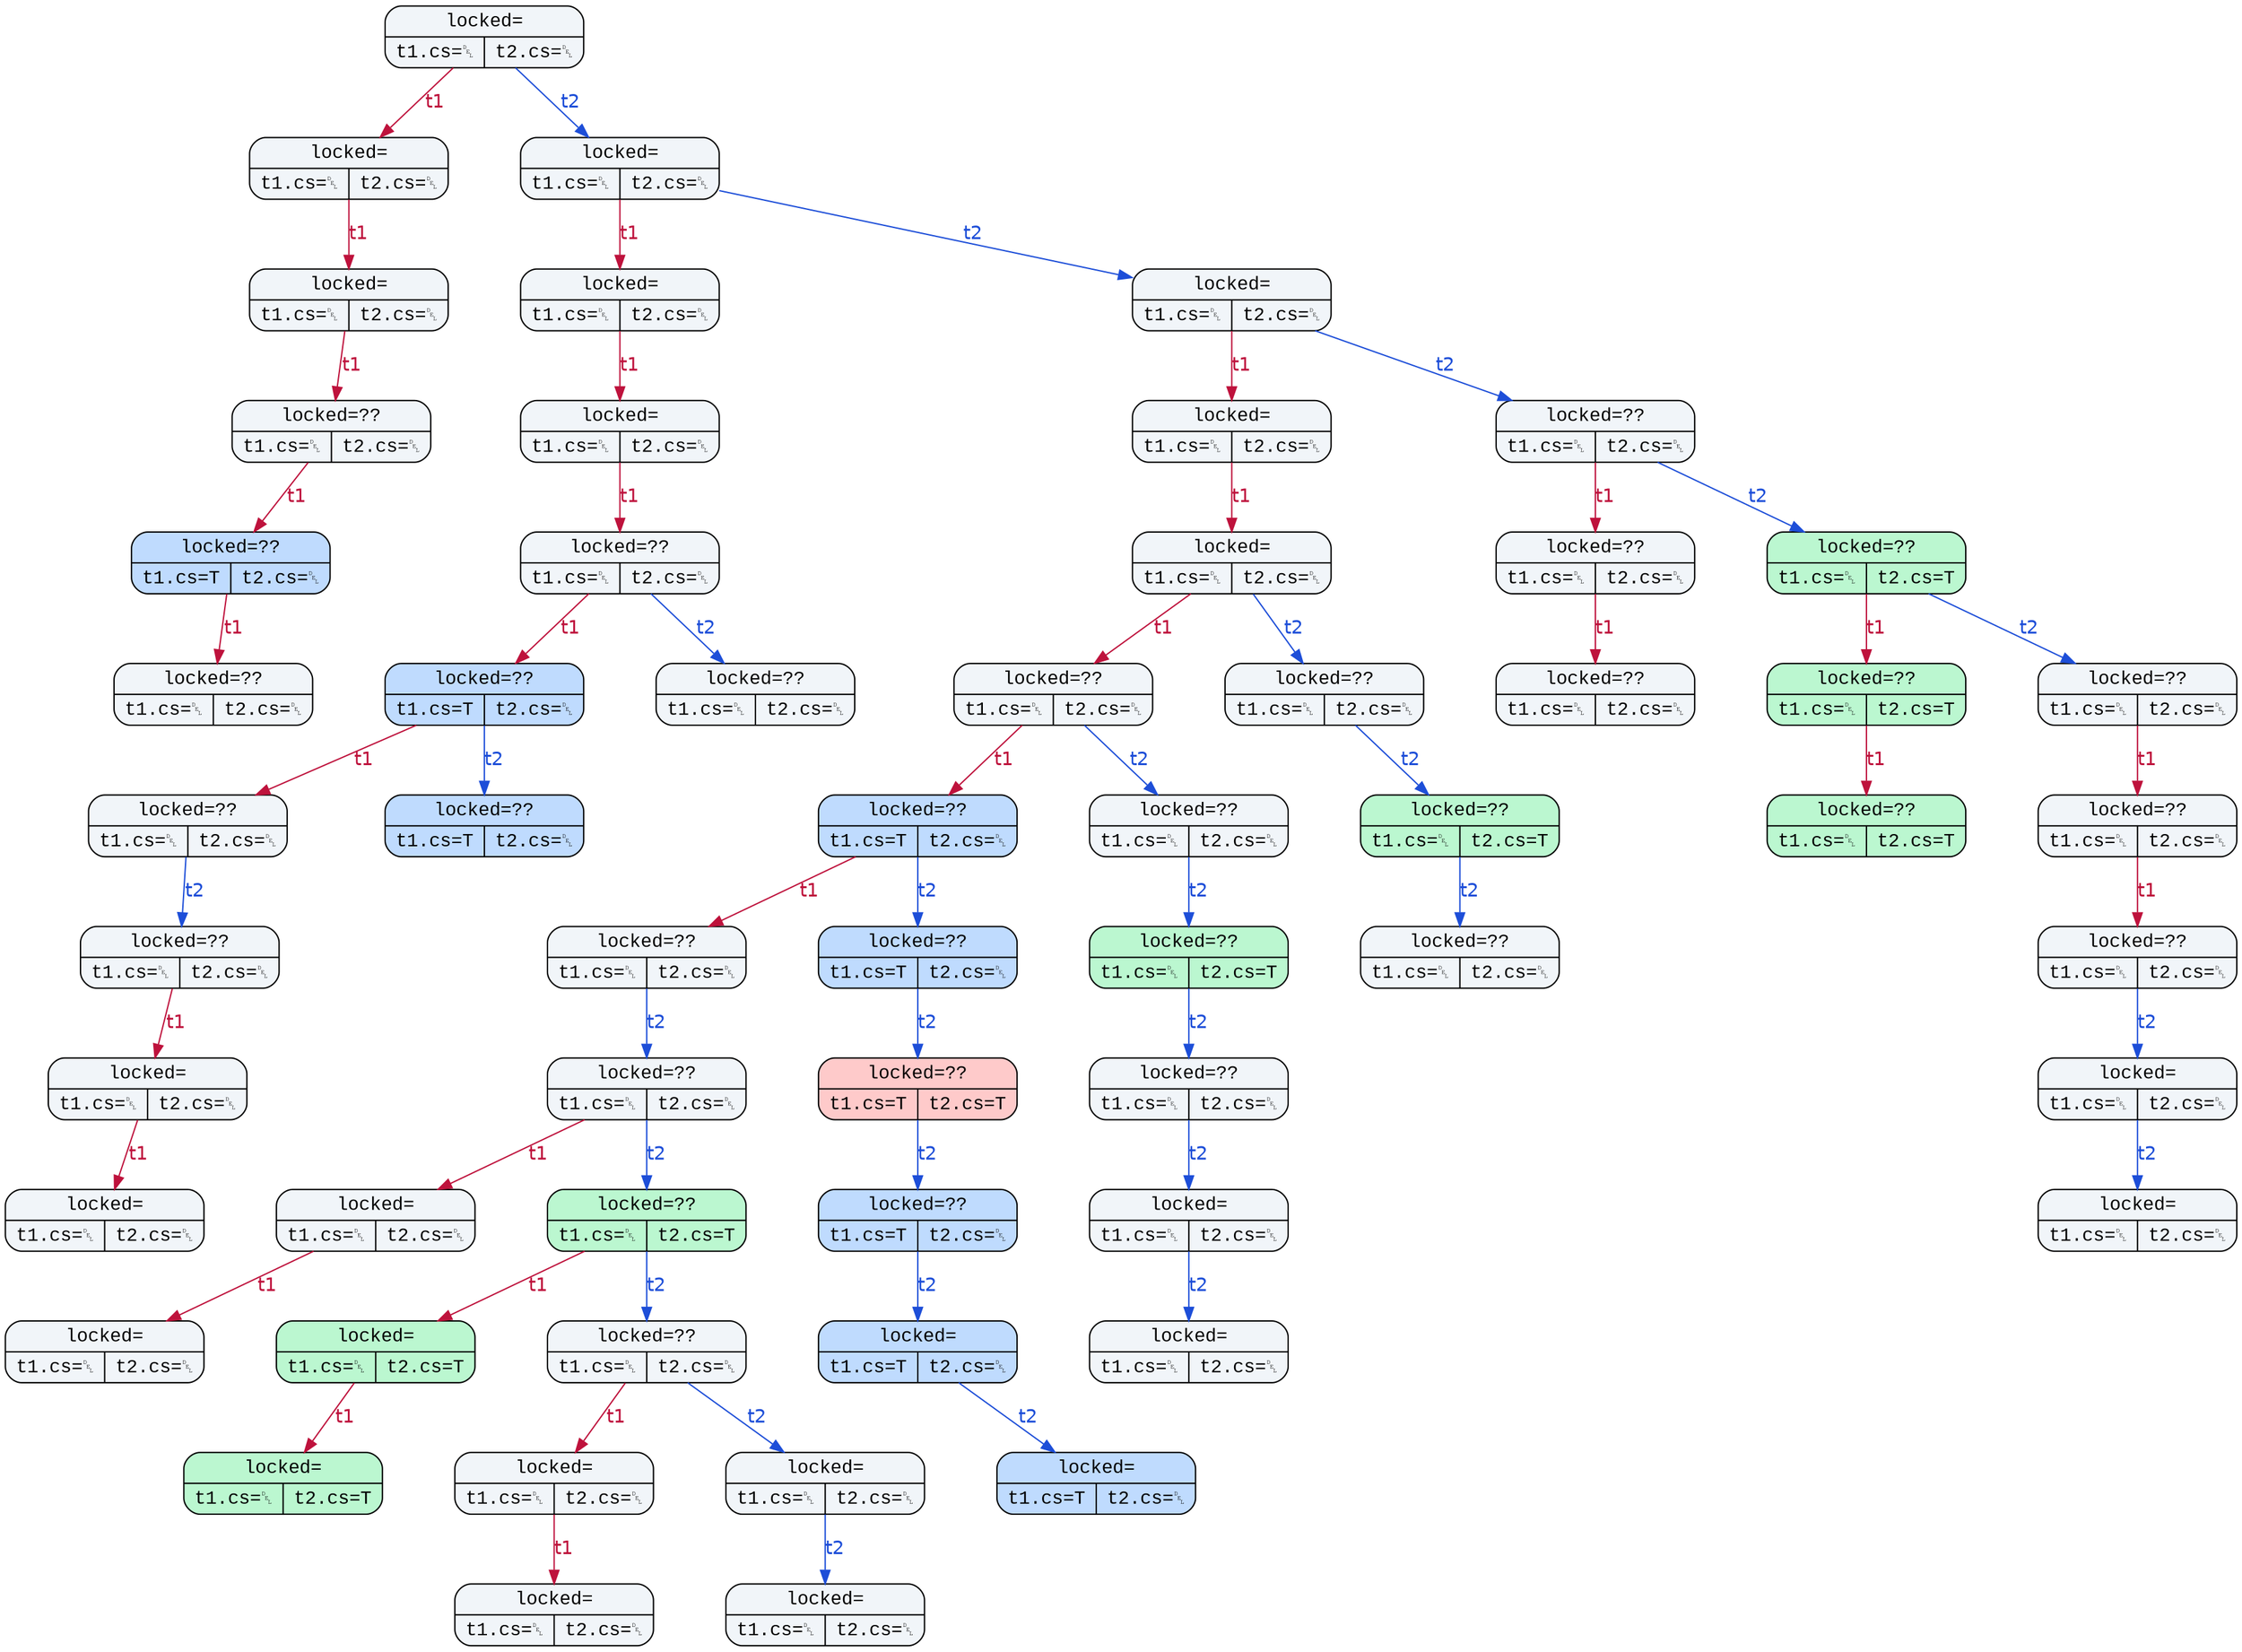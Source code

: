 digraph G {
	graph [fontsize=12 layout=dot nodesep=0.75]
	subgraph legend {
		node [fontname="Courier New" shape=Mrecord style=filled]
		s0 [label="{{locked=}|{{t1.cs=␡}|{t2.cs=␡}}}" fillcolor="#f1f5f9" id=s0]
		s1 [label="{{locked=}|{{t1.cs=␡}|{t2.cs=␡}}}" fillcolor="#f1f5f9" id=s1]
		s2 [label="{{locked=}|{{t1.cs=␡}|{t2.cs=␡}}}" fillcolor="#f1f5f9" id=s2]
		s3 [label="{{locked=}|{{t1.cs=␡}|{t2.cs=␡}}}" fillcolor="#f1f5f9" id=s3]
		s4 [label="{{locked=}|{{t1.cs=␡}|{t2.cs=␡}}}" fillcolor="#f1f5f9" id=s4]
		s5 [label="{{locked=}|{{t1.cs=␡}|{t2.cs=␡}}}" fillcolor="#f1f5f9" id=s5]
		s6 [label="{{locked=??}|{{t1.cs=␡}|{t2.cs=␡}}}" fillcolor="#f1f5f9" id=s6]
		s7 [label="{{locked=}|{{t1.cs=␡}|{t2.cs=␡}}}" fillcolor="#f1f5f9" id=s7]
		s8 [label="{{locked=}|{{t1.cs=␡}|{t2.cs=␡}}}" fillcolor="#f1f5f9" id=s8]
		s9 [label="{{locked=??}|{{t1.cs=␡}|{t2.cs=␡}}}" fillcolor="#f1f5f9" id=s9]
		s10 [label="{{locked=??}|{{t1.cs=T}|{t2.cs=␡}}}" fillcolor="#bfdbfe" id=s10]
		s11 [label="{{locked=??}|{{t1.cs=␡}|{t2.cs=␡}}}" fillcolor="#f1f5f9" id=s11]
		s12 [label="{{locked=}|{{t1.cs=␡}|{t2.cs=␡}}}" fillcolor="#f1f5f9" id=s12]
		s13 [label="{{locked=??}|{{t1.cs=␡}|{t2.cs=␡}}}" fillcolor="#f1f5f9" id=s13]
		s14 [label="{{locked=??}|{{t1.cs=␡}|{t2.cs=T}}}" fillcolor="#bbf7d0" id=s14]
		s15 [label="{{locked=??}|{{t1.cs=␡}|{t2.cs=␡}}}" fillcolor="#f1f5f9" id=s15]
		s16 [label="{{locked=??}|{{t1.cs=T}|{t2.cs=␡}}}" fillcolor="#bfdbfe" id=s16]
		s17 [label="{{locked=??}|{{t1.cs=␡}|{t2.cs=␡}}}" fillcolor="#f1f5f9" id=s17]
		s18 [label="{{locked=??}|{{t1.cs=␡}|{t2.cs=␡}}}" fillcolor="#f1f5f9" id=s18]
		s19 [label="{{locked=??}|{{t1.cs=␡}|{t2.cs=␡}}}" fillcolor="#f1f5f9" id=s19]
		s20 [label="{{locked=??}|{{t1.cs=␡}|{t2.cs=␡}}}" fillcolor="#f1f5f9" id=s20]
		s21 [label="{{locked=??}|{{t1.cs=␡}|{t2.cs=T}}}" fillcolor="#bbf7d0" id=s21]
		s22 [label="{{locked=??}|{{t1.cs=␡}|{t2.cs=␡}}}" fillcolor="#f1f5f9" id=s22]
		s23 [label="{{locked=??}|{{t1.cs=␡}|{t2.cs=␡}}}" fillcolor="#f1f5f9" id=s23]
		s24 [label="{{locked=??}|{{t1.cs=T}|{t2.cs=␡}}}" fillcolor="#bfdbfe" id=s24]
		s25 [label="{{locked=??}|{{t1.cs=T}|{t2.cs=␡}}}" fillcolor="#bfdbfe" id=s25]
		s26 [label="{{locked=??}|{{t1.cs=␡}|{t2.cs=␡}}}" fillcolor="#f1f5f9" id=s26]
		s27 [label="{{locked=??}|{{t1.cs=␡}|{t2.cs=T}}}" fillcolor="#bbf7d0" id=s27]
		s28 [label="{{locked=??}|{{t1.cs=␡}|{t2.cs=T}}}" fillcolor="#bbf7d0" id=s28]
		s29 [label="{{locked=??}|{{t1.cs=␡}|{t2.cs=␡}}}" fillcolor="#f1f5f9" id=s29]
		s30 [label="{{locked=??}|{{t1.cs=␡}|{t2.cs=␡}}}" fillcolor="#f1f5f9" id=s30]
		s31 [label="{{locked=??}|{{t1.cs=␡}|{t2.cs=␡}}}" fillcolor="#f1f5f9" id=s31]
		s32 [label="{{locked=??}|{{t1.cs=T}|{t2.cs=␡}}}" fillcolor="#bfdbfe" id=s32]
		s33 [label="{{locked=??}|{{t1.cs=␡}|{t2.cs=T}}}" fillcolor="#bbf7d0" id=s33]
		s34 [label="{{locked=??}|{{t1.cs=␡}|{t2.cs=␡}}}" fillcolor="#f1f5f9" id=s34]
		s35 [label="{{locked=??}|{{t1.cs=␡}|{t2.cs=␡}}}" fillcolor="#f1f5f9" id=s35]
		s36 [label="{{locked=}|{{t1.cs=␡}|{t2.cs=␡}}}" fillcolor="#f1f5f9" id=s36]
		s37 [label="{{locked=??}|{{t1.cs=␡}|{t2.cs=␡}}}" fillcolor="#f1f5f9" id=s37]
		s38 [label="{{locked=??}|{{t1.cs=T}|{t2.cs=T}}}" fillcolor="#fecaca" id=s38]
		s39 [label="{{locked=??}|{{t1.cs=␡}|{t2.cs=␡}}}" fillcolor="#f1f5f9" id=s39]
		s40 [label="{{locked=}|{{t1.cs=␡}|{t2.cs=␡}}}" fillcolor="#f1f5f9" id=s40]
		s41 [label="{{locked=}|{{t1.cs=␡}|{t2.cs=␡}}}" fillcolor="#f1f5f9" id=s41]
		s42 [label="{{locked=}|{{t1.cs=␡}|{t2.cs=␡}}}" fillcolor="#f1f5f9" id=s42]
		s43 [label="{{locked=??}|{{t1.cs=␡}|{t2.cs=T}}}" fillcolor="#bbf7d0" id=s43]
		s44 [label="{{locked=??}|{{t1.cs=T}|{t2.cs=␡}}}" fillcolor="#bfdbfe" id=s44]
		s45 [label="{{locked=}|{{t1.cs=␡}|{t2.cs=␡}}}" fillcolor="#f1f5f9" id=s45]
		s46 [label="{{locked=}|{{t1.cs=␡}|{t2.cs=␡}}}" fillcolor="#f1f5f9" id=s46]
		s47 [label="{{locked=}|{{t1.cs=␡}|{t2.cs=␡}}}" fillcolor="#f1f5f9" id=s47]
		s48 [label="{{locked=}|{{t1.cs=␡}|{t2.cs=T}}}" fillcolor="#bbf7d0" id=s48]
		s49 [label="{{locked=??}|{{t1.cs=␡}|{t2.cs=␡}}}" fillcolor="#f1f5f9" id=s49]
		s50 [label="{{locked=}|{{t1.cs=T}|{t2.cs=␡}}}" fillcolor="#bfdbfe" id=s50]
		s51 [label="{{locked=}|{{t1.cs=␡}|{t2.cs=␡}}}" fillcolor="#f1f5f9" id=s51]
		s52 [label="{{locked=}|{{t1.cs=␡}|{t2.cs=T}}}" fillcolor="#bbf7d0" id=s52]
		s53 [label="{{locked=}|{{t1.cs=␡}|{t2.cs=␡}}}" fillcolor="#f1f5f9" id=s53]
		s54 [label="{{locked=}|{{t1.cs=␡}|{t2.cs=␡}}}" fillcolor="#f1f5f9" id=s54]
		s55 [label="{{locked=}|{{t1.cs=T}|{t2.cs=␡}}}" fillcolor="#bfdbfe" id=s55]
		s56 [label="{{locked=}|{{t1.cs=␡}|{t2.cs=␡}}}" fillcolor="#f1f5f9" id=s56]
		s57 [label="{{locked=}|{{t1.cs=␡}|{t2.cs=␡}}}" fillcolor="#f1f5f9" id=s57]
		s0 -> s2 [label=t2 color="#1d4ed8" fontcolor="#1d4ed8" fontname=Helvetica id="s0-s2"]
		s2 -> s5 [label=t2 color="#1d4ed8" fontcolor="#1d4ed8" fontname=Helvetica id="s2-s5"]
		s5 -> s9 [label=t2 color="#1d4ed8" fontcolor="#1d4ed8" fontname=Helvetica id="s5-s9"]
		s9 -> s14 [label=t2 color="#1d4ed8" fontcolor="#1d4ed8" fontname=Helvetica id="s9-s14"]
		s14 -> s22 [label=t2 color="#1d4ed8" fontcolor="#1d4ed8" fontname=Helvetica id="s14-s22"]
		s0 -> s1 [label=t1 color="#be123c" fontcolor="#be123c" fontname=Helvetica id="s0-s1"]
		s1 -> s3 [label=t1 color="#be123c" fontcolor="#be123c" fontname=Helvetica id="s1-s3"]
		s2 -> s4 [label=t1 color="#be123c" fontcolor="#be123c" fontname=Helvetica id="s2-s4"]
		s3 -> s6 [label=t1 color="#be123c" fontcolor="#be123c" fontname=Helvetica id="s3-s6"]
		s4 -> s7 [label=t1 color="#be123c" fontcolor="#be123c" fontname=Helvetica id="s4-s7"]
		s5 -> s8 [label=t1 color="#be123c" fontcolor="#be123c" fontname=Helvetica id="s5-s8"]
		s6 -> s10 [label=t1 color="#be123c" fontcolor="#be123c" fontname=Helvetica id="s6-s10"]
		s7 -> s11 [label=t1 color="#be123c" fontcolor="#be123c" fontname=Helvetica id="s7-s11"]
		s8 -> s12 [label=t1 color="#be123c" fontcolor="#be123c" fontname=Helvetica id="s8-s12"]
		s9 -> s13 [label=t1 color="#be123c" fontcolor="#be123c" fontname=Helvetica id="s9-s13"]
		s10 -> s15 [label=t1 color="#be123c" fontcolor="#be123c" fontname=Helvetica id="s10-s15"]
		s11 -> s16 [label=t1 color="#be123c" fontcolor="#be123c" fontname=Helvetica id="s11-s16"]
		s12 -> s18 [label=t1 color="#be123c" fontcolor="#be123c" fontname=Helvetica id="s12-s18"]
		s13 -> s20 [label=t1 color="#be123c" fontcolor="#be123c" fontname=Helvetica id="s13-s20"]
		s14 -> s21 [label=t1 color="#be123c" fontcolor="#be123c" fontname=Helvetica id="s14-s21"]
		s16 -> s23 [label=t1 color="#be123c" fontcolor="#be123c" fontname=Helvetica id="s16-s23"]
		s18 -> s25 [label=t1 color="#be123c" fontcolor="#be123c" fontname=Helvetica id="s18-s25"]
		s21 -> s28 [label=t1 color="#be123c" fontcolor="#be123c" fontname=Helvetica id="s21-s28"]
		s22 -> s29 [label=t1 color="#be123c" fontcolor="#be123c" fontname=Helvetica id="s22-s29"]
		s25 -> s31 [label=t1 color="#be123c" fontcolor="#be123c" fontname=Helvetica id="s25-s31"]
		s29 -> s35 [label=t1 color="#be123c" fontcolor="#be123c" fontname=Helvetica id="s29-s35"]
		s11 -> s17 [label=t2 color="#1d4ed8" fontcolor="#1d4ed8" fontname=Helvetica id="s11-s17"]
		s12 -> s19 [label=t2 color="#1d4ed8" fontcolor="#1d4ed8" fontname=Helvetica id="s12-s19"]
		s16 -> s24 [label=t2 color="#1d4ed8" fontcolor="#1d4ed8" fontname=Helvetica id="s16-s24"]
		s18 -> s26 [label=t2 color="#1d4ed8" fontcolor="#1d4ed8" fontname=Helvetica id="s18-s26"]
		s19 -> s27 [label=t2 color="#1d4ed8" fontcolor="#1d4ed8" fontname=Helvetica id="s19-s27"]
		s23 -> s30 [label=t2 color="#1d4ed8" fontcolor="#1d4ed8" fontname=Helvetica id="s23-s30"]
		s25 -> s32 [label=t2 color="#1d4ed8" fontcolor="#1d4ed8" fontname=Helvetica id="s25-s32"]
		s26 -> s33 [label=t2 color="#1d4ed8" fontcolor="#1d4ed8" fontname=Helvetica id="s26-s33"]
		s27 -> s34 [label=t2 color="#1d4ed8" fontcolor="#1d4ed8" fontname=Helvetica id="s27-s34"]
		s31 -> s37 [label=t2 color="#1d4ed8" fontcolor="#1d4ed8" fontname=Helvetica id="s31-s37"]
		s32 -> s38 [label=t2 color="#1d4ed8" fontcolor="#1d4ed8" fontname=Helvetica id="s32-s38"]
		s33 -> s39 [label=t2 color="#1d4ed8" fontcolor="#1d4ed8" fontname=Helvetica id="s33-s39"]
		s35 -> s40 [label=t2 color="#1d4ed8" fontcolor="#1d4ed8" fontname=Helvetica id="s35-s40"]
		s37 -> s43 [label=t2 color="#1d4ed8" fontcolor="#1d4ed8" fontname=Helvetica id="s37-s43"]
		s38 -> s44 [label=t2 color="#1d4ed8" fontcolor="#1d4ed8" fontname=Helvetica id="s38-s44"]
		s39 -> s45 [label=t2 color="#1d4ed8" fontcolor="#1d4ed8" fontname=Helvetica id="s39-s45"]
		s40 -> s46 [label=t2 color="#1d4ed8" fontcolor="#1d4ed8" fontname=Helvetica id="s40-s46"]
		s43 -> s49 [label=t2 color="#1d4ed8" fontcolor="#1d4ed8" fontname=Helvetica id="s43-s49"]
		s44 -> s50 [label=t2 color="#1d4ed8" fontcolor="#1d4ed8" fontname=Helvetica id="s44-s50"]
		s45 -> s51 [label=t2 color="#1d4ed8" fontcolor="#1d4ed8" fontname=Helvetica id="s45-s51"]
		s49 -> s54 [label=t2 color="#1d4ed8" fontcolor="#1d4ed8" fontname=Helvetica id="s49-s54"]
		s50 -> s55 [label=t2 color="#1d4ed8" fontcolor="#1d4ed8" fontname=Helvetica id="s50-s55"]
		s54 -> s57 [label=t2 color="#1d4ed8" fontcolor="#1d4ed8" fontname=Helvetica id="s54-s57"]
		s30 -> s36 [label=t1 color="#be123c" fontcolor="#be123c" fontname=Helvetica id="s30-s36"]
		s36 -> s41 [label=t1 color="#be123c" fontcolor="#be123c" fontname=Helvetica id="s36-s41"]
		s37 -> s42 [label=t1 color="#be123c" fontcolor="#be123c" fontname=Helvetica id="s37-s42"]
		s42 -> s47 [label=t1 color="#be123c" fontcolor="#be123c" fontname=Helvetica id="s42-s47"]
		s43 -> s48 [label=t1 color="#be123c" fontcolor="#be123c" fontname=Helvetica id="s43-s48"]
		s48 -> s52 [label=t1 color="#be123c" fontcolor="#be123c" fontname=Helvetica id="s48-s52"]
		s49 -> s53 [label=t1 color="#be123c" fontcolor="#be123c" fontname=Helvetica id="s49-s53"]
		s53 -> s56 [label=t1 color="#be123c" fontcolor="#be123c" fontname=Helvetica id="s53-s56"]
	}
}
